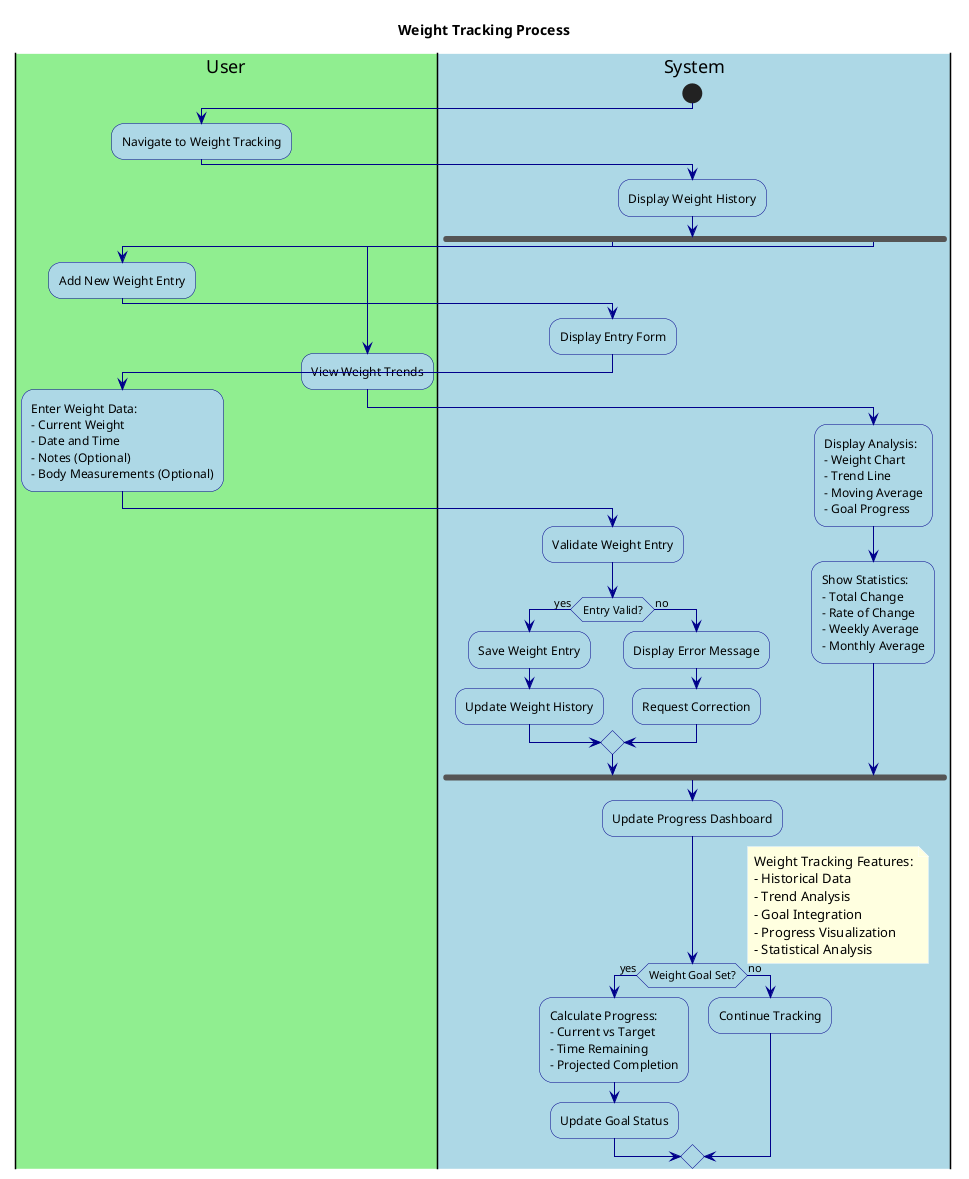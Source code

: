 @startuml WeightTracking

' Styling
skinparam backgroundColor white
skinparam activity {
    BackgroundColor LightBlue
    BorderColor DarkBlue
    FontColor Black
}
skinparam arrow {
    Color DarkBlue
    FontColor Black
}
skinparam note {
    BackgroundColor LightYellow
    BorderColor DarkYellow
    FontColor Black
}

title Weight Tracking Process

|#LightGreen|User|
|#LightBlue|System|

start

|User|
:Navigate to Weight Tracking;

|System|
:Display Weight History;

fork
  |User|
  :Add New Weight Entry;
  
  |System|
  :Display Entry Form;
  
  |User|
  :Enter Weight Data:
  - Current Weight
  - Date and Time
  - Notes (Optional)
  - Body Measurements (Optional);
  
  |System|
  :Validate Weight Entry;
  
  if (Entry Valid?) then (yes)
    :Save Weight Entry;
    :Update Weight History;
  else (no)
    :Display Error Message;
    :Request Correction;
  endif
fork again
  |User|
  :View Weight Trends;
  
  |System|
  :Display Analysis:
  - Weight Chart
  - Trend Line
  - Moving Average
  - Goal Progress;
  
  :Show Statistics:
  - Total Change
  - Rate of Change
  - Weekly Average
  - Monthly Average;
end fork

|System|
:Update Progress Dashboard;

if (Weight Goal Set?) then (yes)
  :Calculate Progress:
  - Current vs Target
  - Time Remaining
  - Projected Completion;
  
  :Update Goal Status;
else (no)
  :Continue Tracking;
endif

note right
  Weight Tracking Features:
  - Historical Data
  - Trend Analysis
  - Goal Integration
  - Progress Visualization
  - Statistical Analysis
end note

@enduml 